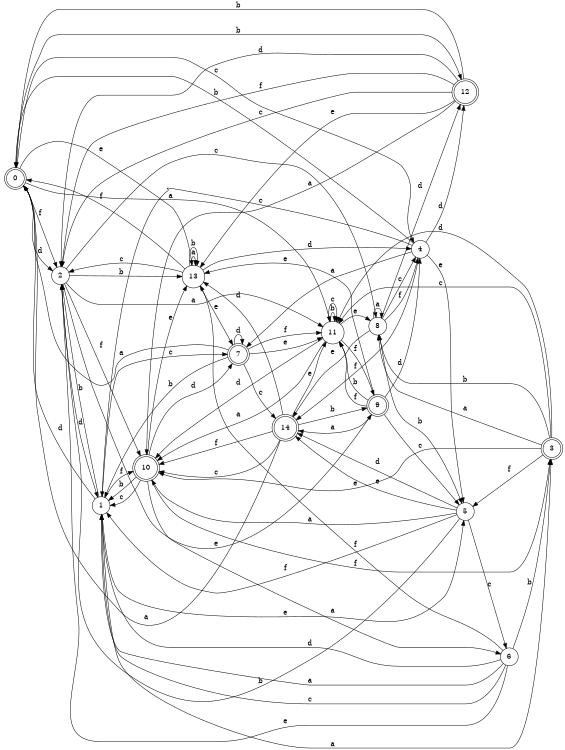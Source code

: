 digraph n12_8 {
__start0 [label="" shape="none"];

rankdir=LR;
size="8,5";

s0 [style="rounded,filled", color="black", fillcolor="white" shape="doublecircle", label="0"];
s1 [style="filled", color="black", fillcolor="white" shape="circle", label="1"];
s2 [style="filled", color="black", fillcolor="white" shape="circle", label="2"];
s3 [style="rounded,filled", color="black", fillcolor="white" shape="doublecircle", label="3"];
s4 [style="filled", color="black", fillcolor="white" shape="circle", label="4"];
s5 [style="filled", color="black", fillcolor="white" shape="circle", label="5"];
s6 [style="filled", color="black", fillcolor="white" shape="circle", label="6"];
s7 [style="rounded,filled", color="black", fillcolor="white" shape="doublecircle", label="7"];
s8 [style="filled", color="black", fillcolor="white" shape="circle", label="8"];
s9 [style="rounded,filled", color="black", fillcolor="white" shape="doublecircle", label="9"];
s10 [style="rounded,filled", color="black", fillcolor="white" shape="doublecircle", label="10"];
s11 [style="filled", color="black", fillcolor="white" shape="circle", label="11"];
s12 [style="rounded,filled", color="black", fillcolor="white" shape="doublecircle", label="12"];
s13 [style="filled", color="black", fillcolor="white" shape="circle", label="13"];
s14 [style="rounded,filled", color="black", fillcolor="white" shape="doublecircle", label="14"];
s0 -> s11 [label="a"];
s0 -> s12 [label="b"];
s0 -> s4 [label="c"];
s0 -> s2 [label="d"];
s0 -> s13 [label="e"];
s0 -> s2 [label="f"];
s1 -> s3 [label="a"];
s1 -> s2 [label="b"];
s1 -> s7 [label="c"];
s1 -> s0 [label="d"];
s1 -> s5 [label="e"];
s1 -> s10 [label="f"];
s2 -> s11 [label="a"];
s2 -> s13 [label="b"];
s2 -> s8 [label="c"];
s2 -> s1 [label="d"];
s2 -> s9 [label="e"];
s2 -> s10 [label="f"];
s3 -> s8 [label="a"];
s3 -> s8 [label="b"];
s3 -> s11 [label="c"];
s3 -> s11 [label="d"];
s3 -> s10 [label="e"];
s3 -> s5 [label="f"];
s4 -> s7 [label="a"];
s4 -> s0 [label="b"];
s4 -> s1 [label="c"];
s4 -> s12 [label="d"];
s4 -> s5 [label="e"];
s4 -> s14 [label="f"];
s5 -> s10 [label="a"];
s5 -> s2 [label="b"];
s5 -> s6 [label="c"];
s5 -> s14 [label="d"];
s5 -> s14 [label="e"];
s5 -> s1 [label="f"];
s6 -> s1 [label="a"];
s6 -> s3 [label="b"];
s6 -> s1 [label="c"];
s6 -> s1 [label="d"];
s6 -> s2 [label="e"];
s6 -> s13 [label="f"];
s7 -> s0 [label="a"];
s7 -> s1 [label="b"];
s7 -> s14 [label="c"];
s7 -> s7 [label="d"];
s7 -> s11 [label="e"];
s7 -> s11 [label="f"];
s8 -> s8 [label="a"];
s8 -> s5 [label="b"];
s8 -> s4 [label="c"];
s8 -> s12 [label="d"];
s8 -> s14 [label="e"];
s8 -> s4 [label="f"];
s9 -> s14 [label="a"];
s9 -> s11 [label="b"];
s9 -> s5 [label="c"];
s9 -> s4 [label="d"];
s9 -> s13 [label="e"];
s9 -> s11 [label="f"];
s10 -> s6 [label="a"];
s10 -> s1 [label="b"];
s10 -> s1 [label="c"];
s10 -> s7 [label="d"];
s10 -> s13 [label="e"];
s10 -> s3 [label="f"];
s11 -> s10 [label="a"];
s11 -> s11 [label="b"];
s11 -> s11 [label="c"];
s11 -> s10 [label="d"];
s11 -> s8 [label="e"];
s11 -> s9 [label="f"];
s12 -> s10 [label="a"];
s12 -> s0 [label="b"];
s12 -> s2 [label="c"];
s12 -> s2 [label="d"];
s12 -> s13 [label="e"];
s12 -> s2 [label="f"];
s13 -> s13 [label="a"];
s13 -> s13 [label="b"];
s13 -> s2 [label="c"];
s13 -> s4 [label="d"];
s13 -> s7 [label="e"];
s13 -> s0 [label="f"];
s14 -> s0 [label="a"];
s14 -> s9 [label="b"];
s14 -> s10 [label="c"];
s14 -> s13 [label="d"];
s14 -> s11 [label="e"];
s14 -> s10 [label="f"];

}